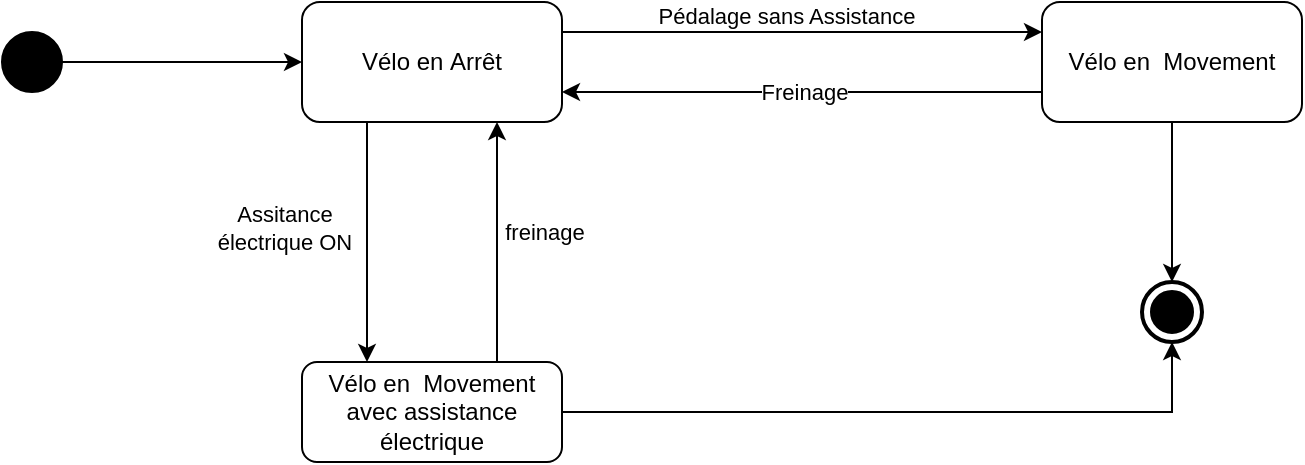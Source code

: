 <mxfile version="22.1.18" type="github">
  <diagram name="Page-1" id="iBsDPBGNGASx7_R9lyi4">
    <mxGraphModel dx="441" dy="233" grid="1" gridSize="10" guides="1" tooltips="1" connect="1" arrows="1" fold="1" page="1" pageScale="1" pageWidth="3300" pageHeight="4681" math="0" shadow="0">
      <root>
        <mxCell id="0" />
        <mxCell id="1" parent="0" />
        <mxCell id="YnAeQbb3gHbU8mq_5z8Y-8" style="edgeStyle=orthogonalEdgeStyle;rounded=0;orthogonalLoop=1;jettySize=auto;html=1;exitX=1;exitY=0.5;exitDx=0;exitDy=0;entryX=0;entryY=0.5;entryDx=0;entryDy=0;" parent="1" source="YnAeQbb3gHbU8mq_5z8Y-1" target="YnAeQbb3gHbU8mq_5z8Y-3" edge="1">
          <mxGeometry relative="1" as="geometry" />
        </mxCell>
        <mxCell id="YnAeQbb3gHbU8mq_5z8Y-1" value="" style="shape=ellipse;html=1;fillColor=strokeColor;fontSize=18;fontColor=#ffffff;" parent="1" vertex="1">
          <mxGeometry x="100" y="135" width="30" height="30" as="geometry" />
        </mxCell>
        <mxCell id="nv1oZWBx0USZsBCw3_rq-5" style="edgeStyle=orthogonalEdgeStyle;rounded=0;orthogonalLoop=1;jettySize=auto;html=1;exitX=0.25;exitY=1;exitDx=0;exitDy=0;entryX=0.25;entryY=0;entryDx=0;entryDy=0;" edge="1" parent="1" source="YnAeQbb3gHbU8mq_5z8Y-3" target="YnAeQbb3gHbU8mq_5z8Y-5">
          <mxGeometry relative="1" as="geometry" />
        </mxCell>
        <mxCell id="nv1oZWBx0USZsBCw3_rq-6" value="Assitance&lt;br style=&quot;border-color: var(--border-color);&quot;&gt;&amp;nbsp;électrique ON&amp;nbsp;" style="edgeLabel;html=1;align=center;verticalAlign=middle;resizable=0;points=[];" vertex="1" connectable="0" parent="nv1oZWBx0USZsBCw3_rq-5">
          <mxGeometry x="-0.129" y="-2" relative="1" as="geometry">
            <mxPoint x="-40" as="offset" />
          </mxGeometry>
        </mxCell>
        <mxCell id="nv1oZWBx0USZsBCw3_rq-8" style="edgeStyle=orthogonalEdgeStyle;rounded=0;orthogonalLoop=1;jettySize=auto;html=1;exitX=1;exitY=0.25;exitDx=0;exitDy=0;entryX=0;entryY=0.25;entryDx=0;entryDy=0;" edge="1" parent="1" source="YnAeQbb3gHbU8mq_5z8Y-3" target="YnAeQbb3gHbU8mq_5z8Y-4">
          <mxGeometry relative="1" as="geometry">
            <mxPoint x="610" y="135" as="targetPoint" />
          </mxGeometry>
        </mxCell>
        <mxCell id="nv1oZWBx0USZsBCw3_rq-9" value="Pédalage sans Assistance" style="edgeLabel;html=1;align=center;verticalAlign=middle;resizable=0;points=[];" vertex="1" connectable="0" parent="nv1oZWBx0USZsBCw3_rq-8">
          <mxGeometry x="-0.072" y="-2" relative="1" as="geometry">
            <mxPoint y="-10" as="offset" />
          </mxGeometry>
        </mxCell>
        <mxCell id="YnAeQbb3gHbU8mq_5z8Y-3" value="Vélo en&amp;nbsp;Arrêt" style="shape=rect;html=1;rounded=1;whiteSpace=wrap;align=center;" parent="1" vertex="1">
          <mxGeometry x="250" y="120" width="130" height="60" as="geometry" />
        </mxCell>
        <mxCell id="nv1oZWBx0USZsBCw3_rq-10" style="edgeStyle=orthogonalEdgeStyle;rounded=0;orthogonalLoop=1;jettySize=auto;html=1;exitX=0;exitY=0.75;exitDx=0;exitDy=0;entryX=1;entryY=0.75;entryDx=0;entryDy=0;" edge="1" parent="1" source="YnAeQbb3gHbU8mq_5z8Y-4" target="YnAeQbb3gHbU8mq_5z8Y-3">
          <mxGeometry relative="1" as="geometry" />
        </mxCell>
        <mxCell id="nv1oZWBx0USZsBCw3_rq-11" value="Freinage" style="edgeLabel;html=1;align=center;verticalAlign=middle;resizable=0;points=[];" vertex="1" connectable="0" parent="nv1oZWBx0USZsBCw3_rq-10">
          <mxGeometry x="0.122" relative="1" as="geometry">
            <mxPoint x="15" as="offset" />
          </mxGeometry>
        </mxCell>
        <mxCell id="YnAeQbb3gHbU8mq_5z8Y-4" value="Vélo en&amp;nbsp; Movement" style="shape=rect;html=1;rounded=1;whiteSpace=wrap;align=center;" parent="1" vertex="1">
          <mxGeometry x="620" y="120" width="130" height="60" as="geometry" />
        </mxCell>
        <mxCell id="nv1oZWBx0USZsBCw3_rq-3" style="edgeStyle=orthogonalEdgeStyle;rounded=0;orthogonalLoop=1;jettySize=auto;html=1;exitX=0.75;exitY=0;exitDx=0;exitDy=0;entryX=0.75;entryY=1;entryDx=0;entryDy=0;" edge="1" parent="1" source="YnAeQbb3gHbU8mq_5z8Y-5" target="YnAeQbb3gHbU8mq_5z8Y-3">
          <mxGeometry relative="1" as="geometry" />
        </mxCell>
        <mxCell id="nv1oZWBx0USZsBCw3_rq-7" value="freinage" style="edgeLabel;html=1;align=center;verticalAlign=middle;resizable=0;points=[];" vertex="1" connectable="0" parent="nv1oZWBx0USZsBCw3_rq-3">
          <mxGeometry x="-0.012" y="-4" relative="1" as="geometry">
            <mxPoint x="19" y="-6" as="offset" />
          </mxGeometry>
        </mxCell>
        <mxCell id="nv1oZWBx0USZsBCw3_rq-17" style="edgeStyle=orthogonalEdgeStyle;rounded=0;orthogonalLoop=1;jettySize=auto;html=1;exitX=1;exitY=0.5;exitDx=0;exitDy=0;entryX=0.5;entryY=1;entryDx=0;entryDy=0;entryPerimeter=0;" edge="1" parent="1" source="YnAeQbb3gHbU8mq_5z8Y-5" target="nv1oZWBx0USZsBCw3_rq-12">
          <mxGeometry relative="1" as="geometry">
            <mxPoint x="680" y="374.667" as="targetPoint" />
            <Array as="points">
              <mxPoint x="685" y="325" />
            </Array>
          </mxGeometry>
        </mxCell>
        <mxCell id="YnAeQbb3gHbU8mq_5z8Y-5" value="Vélo en&amp;nbsp; Movement avec assistance électrique" style="shape=rect;html=1;rounded=1;whiteSpace=wrap;align=center;" parent="1" vertex="1">
          <mxGeometry x="250" y="300" width="130" height="50" as="geometry" />
        </mxCell>
        <mxCell id="YnAeQbb3gHbU8mq_5z8Y-11" style="edgeStyle=orthogonalEdgeStyle;rounded=0;orthogonalLoop=1;jettySize=auto;html=1;exitX=0.5;exitY=1;exitDx=0;exitDy=0;" parent="1" source="YnAeQbb3gHbU8mq_5z8Y-4" target="YnAeQbb3gHbU8mq_5z8Y-4" edge="1">
          <mxGeometry relative="1" as="geometry" />
        </mxCell>
        <mxCell id="nv1oZWBx0USZsBCw3_rq-12" value="" style="html=1;shape=mxgraph.sysml.actFinal;strokeWidth=2;verticalLabelPosition=bottom;verticalAlignment=top;" vertex="1" parent="1">
          <mxGeometry x="670" y="260" width="30" height="30" as="geometry" />
        </mxCell>
        <mxCell id="nv1oZWBx0USZsBCw3_rq-18" style="edgeStyle=orthogonalEdgeStyle;rounded=0;orthogonalLoop=1;jettySize=auto;html=1;exitX=0.5;exitY=1;exitDx=0;exitDy=0;entryX=0.5;entryY=0;entryDx=0;entryDy=0;entryPerimeter=0;" edge="1" parent="1" source="YnAeQbb3gHbU8mq_5z8Y-4" target="nv1oZWBx0USZsBCw3_rq-12">
          <mxGeometry relative="1" as="geometry" />
        </mxCell>
      </root>
    </mxGraphModel>
  </diagram>
</mxfile>
